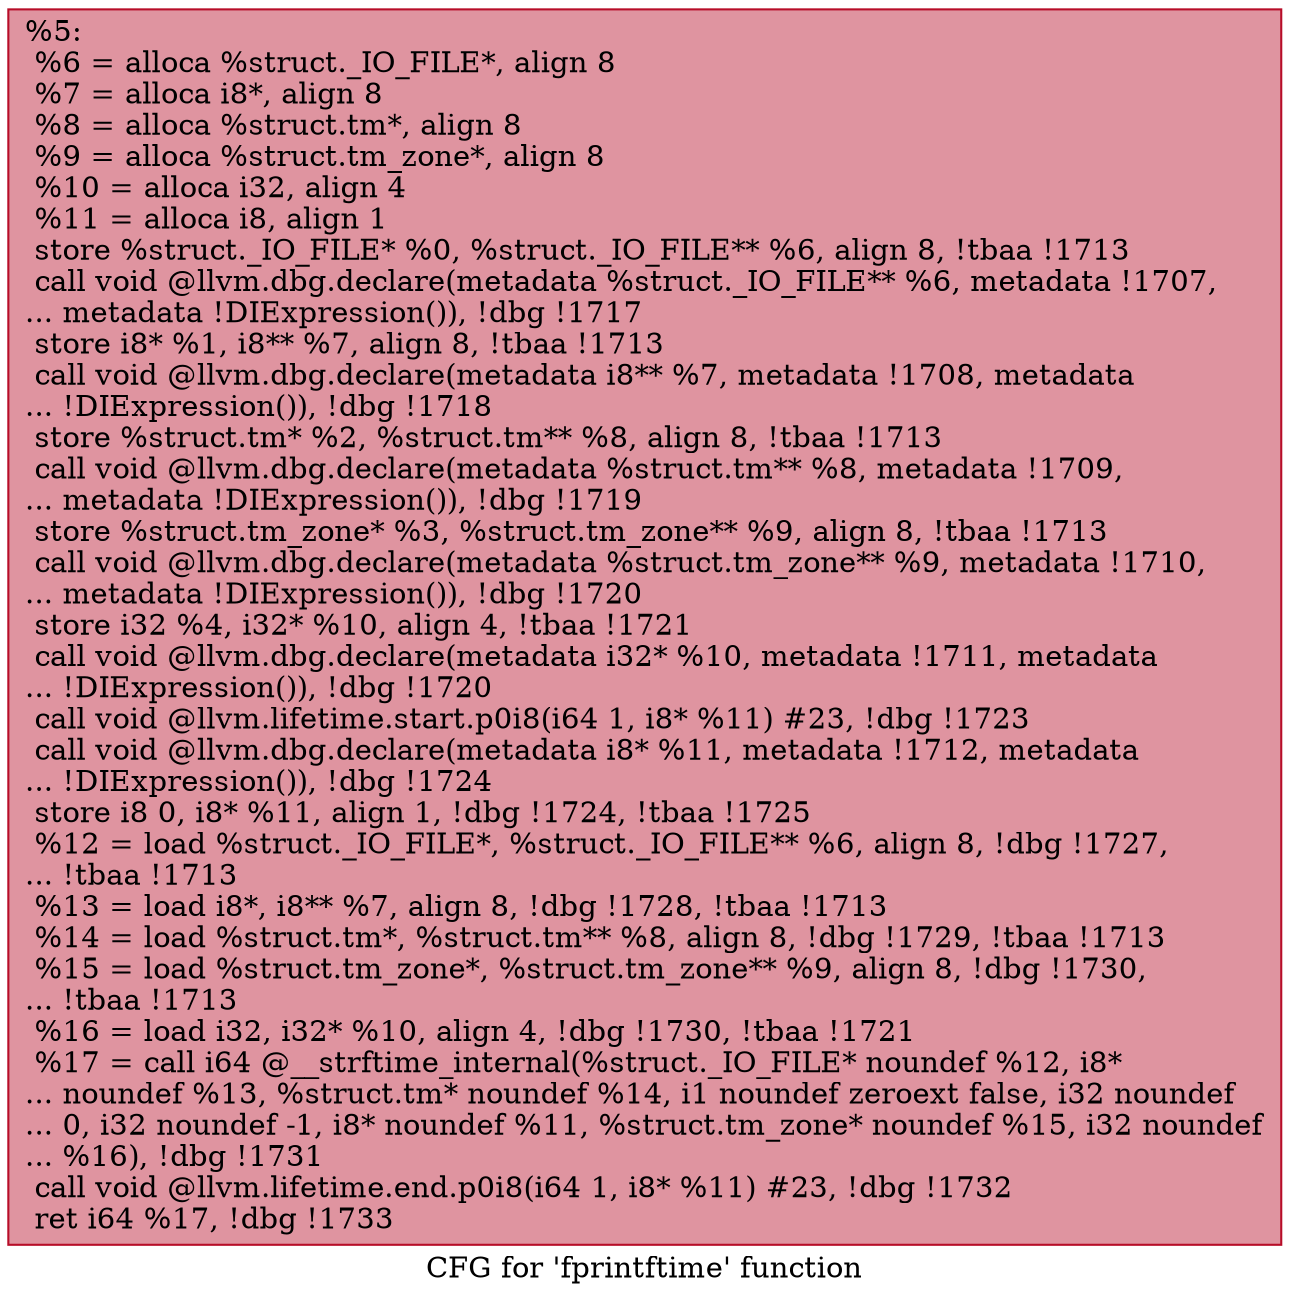 digraph "CFG for 'fprintftime' function" {
	label="CFG for 'fprintftime' function";

	Node0x156ff60 [shape=record,color="#b70d28ff", style=filled, fillcolor="#b70d2870",label="{%5:\l  %6 = alloca %struct._IO_FILE*, align 8\l  %7 = alloca i8*, align 8\l  %8 = alloca %struct.tm*, align 8\l  %9 = alloca %struct.tm_zone*, align 8\l  %10 = alloca i32, align 4\l  %11 = alloca i8, align 1\l  store %struct._IO_FILE* %0, %struct._IO_FILE** %6, align 8, !tbaa !1713\l  call void @llvm.dbg.declare(metadata %struct._IO_FILE** %6, metadata !1707,\l... metadata !DIExpression()), !dbg !1717\l  store i8* %1, i8** %7, align 8, !tbaa !1713\l  call void @llvm.dbg.declare(metadata i8** %7, metadata !1708, metadata\l... !DIExpression()), !dbg !1718\l  store %struct.tm* %2, %struct.tm** %8, align 8, !tbaa !1713\l  call void @llvm.dbg.declare(metadata %struct.tm** %8, metadata !1709,\l... metadata !DIExpression()), !dbg !1719\l  store %struct.tm_zone* %3, %struct.tm_zone** %9, align 8, !tbaa !1713\l  call void @llvm.dbg.declare(metadata %struct.tm_zone** %9, metadata !1710,\l... metadata !DIExpression()), !dbg !1720\l  store i32 %4, i32* %10, align 4, !tbaa !1721\l  call void @llvm.dbg.declare(metadata i32* %10, metadata !1711, metadata\l... !DIExpression()), !dbg !1720\l  call void @llvm.lifetime.start.p0i8(i64 1, i8* %11) #23, !dbg !1723\l  call void @llvm.dbg.declare(metadata i8* %11, metadata !1712, metadata\l... !DIExpression()), !dbg !1724\l  store i8 0, i8* %11, align 1, !dbg !1724, !tbaa !1725\l  %12 = load %struct._IO_FILE*, %struct._IO_FILE** %6, align 8, !dbg !1727,\l... !tbaa !1713\l  %13 = load i8*, i8** %7, align 8, !dbg !1728, !tbaa !1713\l  %14 = load %struct.tm*, %struct.tm** %8, align 8, !dbg !1729, !tbaa !1713\l  %15 = load %struct.tm_zone*, %struct.tm_zone** %9, align 8, !dbg !1730,\l... !tbaa !1713\l  %16 = load i32, i32* %10, align 4, !dbg !1730, !tbaa !1721\l  %17 = call i64 @__strftime_internal(%struct._IO_FILE* noundef %12, i8*\l... noundef %13, %struct.tm* noundef %14, i1 noundef zeroext false, i32 noundef\l... 0, i32 noundef -1, i8* noundef %11, %struct.tm_zone* noundef %15, i32 noundef\l... %16), !dbg !1731\l  call void @llvm.lifetime.end.p0i8(i64 1, i8* %11) #23, !dbg !1732\l  ret i64 %17, !dbg !1733\l}"];
}

